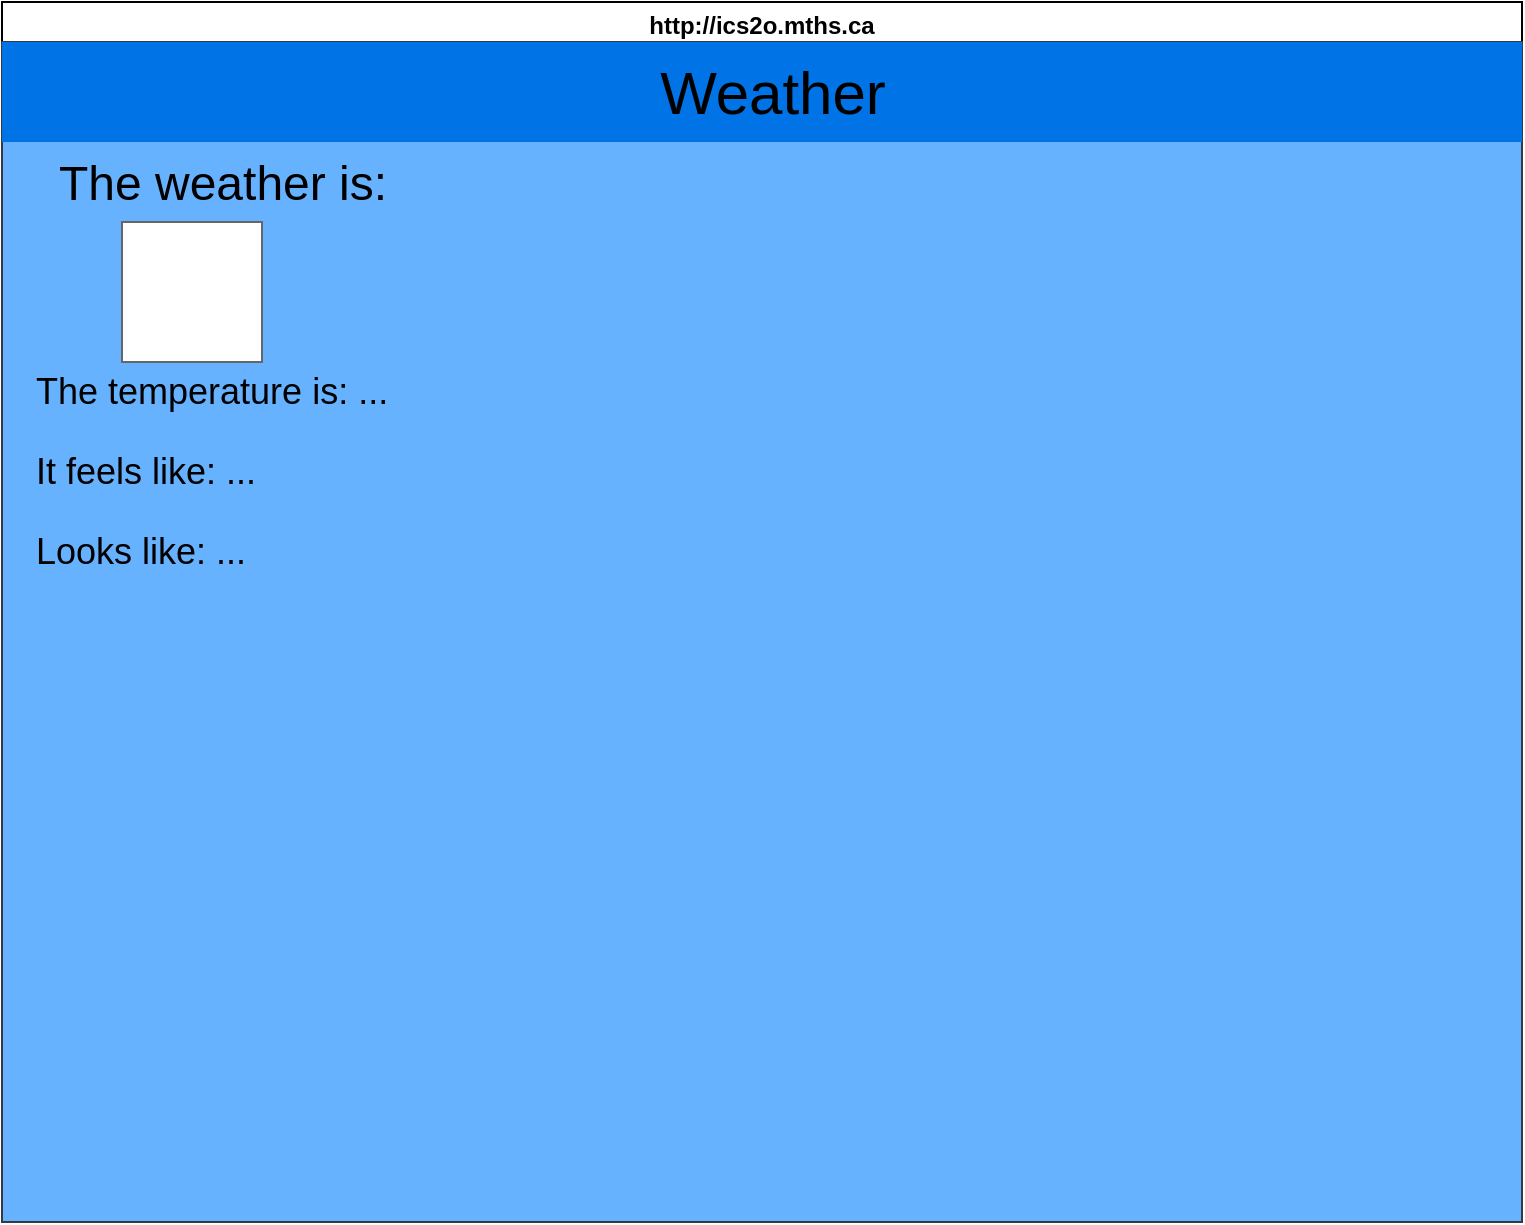 <mxfile>
    <diagram name="Page-1" id="1VTvxivwpSPhkvNJXZJ3">
        <mxGraphModel dx="1086" dy="751" grid="1" gridSize="10" guides="1" tooltips="1" connect="1" arrows="1" fold="1" page="1" pageScale="1" pageWidth="850" pageHeight="1100" background="#ffffff" math="0" shadow="0">
            <root>
                <mxCell id="sueAwKAaTNoMhfTQWeYg-0"/>
                <mxCell id="sueAwKAaTNoMhfTQWeYg-1" parent="sueAwKAaTNoMhfTQWeYg-0"/>
                <mxCell id="sueAwKAaTNoMhfTQWeYg-2" value="http://ics2o.mths.ca" style="swimlane;whiteSpace=wrap;html=1;strokeColor=#000000;strokeWidth=1;gradientColor=none;perimeterSpacing=0;glass=0;labelBackgroundColor=none;labelBorderColor=none;" parent="sueAwKAaTNoMhfTQWeYg-1" vertex="1">
                    <mxGeometry x="40" y="40" width="760" height="610" as="geometry"/>
                </mxCell>
                <mxCell id="sueAwKAaTNoMhfTQWeYg-3" value="" style="whiteSpace=wrap;html=1;glass=0;labelBackgroundColor=none;labelBorderColor=none;fontSize=22;fillColor=#66B2FF;strokeColor=#36393d;" parent="sueAwKAaTNoMhfTQWeYg-2" vertex="1">
                    <mxGeometry y="20" width="760" height="590" as="geometry"/>
                </mxCell>
                <mxCell id="sueAwKAaTNoMhfTQWeYg-4" value="" style="whiteSpace=wrap;html=1;fontSize=22;fillColor=#0073E6;strokeColor=none;gradientColor=none;" parent="sueAwKAaTNoMhfTQWeYg-2" vertex="1">
                    <mxGeometry y="20" width="760" height="50" as="geometry"/>
                </mxCell>
                <mxCell id="sueAwKAaTNoMhfTQWeYg-8" value="&lt;span style=&quot;font-size: 24px;&quot;&gt;The weather is:&lt;/span&gt;" style="text;html=1;align=center;verticalAlign=middle;resizable=0;points=[];autosize=1;fontSize=26;fontColor=#000000;" parent="sueAwKAaTNoMhfTQWeYg-2" vertex="1">
                    <mxGeometry x="15" y="70" width="190" height="40" as="geometry"/>
                </mxCell>
                <mxCell id="sueAwKAaTNoMhfTQWeYg-14" value="The temperature is: ..." style="text;strokeColor=none;align=left;fillColor=none;html=1;verticalAlign=middle;whiteSpace=wrap;rounded=0;fontSize=18;fontColor=#000000;" parent="sueAwKAaTNoMhfTQWeYg-2" vertex="1">
                    <mxGeometry x="15" y="180" width="530" height="30" as="geometry"/>
                </mxCell>
                <mxCell id="sueAwKAaTNoMhfTQWeYg-15" value="Weather" style="text;html=1;align=center;verticalAlign=middle;resizable=0;points=[];autosize=1;fontSize=30;fontColor=#000000;" parent="sueAwKAaTNoMhfTQWeYg-2" vertex="1">
                    <mxGeometry x="315" y="20" width="140" height="50" as="geometry"/>
                </mxCell>
                <mxCell id="1" value="It feels like: ..." style="text;strokeColor=none;align=left;fillColor=none;html=1;verticalAlign=middle;whiteSpace=wrap;rounded=0;fontSize=18;fontColor=#000000;" vertex="1" parent="sueAwKAaTNoMhfTQWeYg-2">
                    <mxGeometry x="15" y="220" width="530" height="30" as="geometry"/>
                </mxCell>
                <mxCell id="2" value="Looks like: ..." style="text;strokeColor=none;align=left;fillColor=none;html=1;verticalAlign=middle;whiteSpace=wrap;rounded=0;fontSize=18;fontColor=#000000;" vertex="1" parent="sueAwKAaTNoMhfTQWeYg-2">
                    <mxGeometry x="15" y="260" width="530" height="30" as="geometry"/>
                </mxCell>
                <mxCell id="3" value="" style="whiteSpace=wrap;html=1;fillColor=#FFFFFF;fontColor=#333333;strokeColor=#666666;" vertex="1" parent="sueAwKAaTNoMhfTQWeYg-2">
                    <mxGeometry x="60" y="110" width="70" height="70" as="geometry"/>
                </mxCell>
            </root>
        </mxGraphModel>
    </diagram>
    <diagram name="Page-2" id="q9IHcMU-pGxCGzKjIp-e">
        <mxGraphModel dx="1086" dy="751" grid="1" gridSize="10" guides="1" tooltips="1" connect="1" arrows="1" fold="1" page="1" pageScale="1" pageWidth="850" pageHeight="1100" background="#ffffff" math="0" shadow="0">
            <root>
                <mxCell id="_vuskze8fampd5jpOSTd-0"/>
                <mxCell id="_vuskze8fampd5jpOSTd-1" parent="_vuskze8fampd5jpOSTd-0"/>
                <mxCell id="_vuskze8fampd5jpOSTd-2" value="http://ics2o.mths.ca" style="swimlane;whiteSpace=wrap;html=1;strokeColor=#000000;strokeWidth=1;gradientColor=none;perimeterSpacing=0;glass=0;labelBackgroundColor=none;labelBorderColor=none;" vertex="1" parent="_vuskze8fampd5jpOSTd-1">
                    <mxGeometry x="40" y="40" width="760" height="610" as="geometry"/>
                </mxCell>
                <mxCell id="_vuskze8fampd5jpOSTd-3" value="" style="whiteSpace=wrap;html=1;glass=0;labelBackgroundColor=none;labelBorderColor=none;fontSize=22;fillColor=#66B2FF;strokeColor=#36393d;" vertex="1" parent="_vuskze8fampd5jpOSTd-2">
                    <mxGeometry y="20" width="760" height="590" as="geometry"/>
                </mxCell>
                <mxCell id="_vuskze8fampd5jpOSTd-4" value="" style="whiteSpace=wrap;html=1;fontSize=22;fillColor=#0073E6;strokeColor=none;gradientColor=none;" vertex="1" parent="_vuskze8fampd5jpOSTd-2">
                    <mxGeometry y="20" width="760" height="50" as="geometry"/>
                </mxCell>
                <mxCell id="_vuskze8fampd5jpOSTd-5" value="&lt;span style=&quot;font-size: 24px;&quot;&gt;The weather is:&lt;/span&gt;" style="text;html=1;align=center;verticalAlign=middle;resizable=0;points=[];autosize=1;fontSize=26;fontColor=#000000;" vertex="1" parent="_vuskze8fampd5jpOSTd-2">
                    <mxGeometry x="15" y="70" width="190" height="40" as="geometry"/>
                </mxCell>
                <mxCell id="_vuskze8fampd5jpOSTd-6" value="The temperature is: 23°C" style="text;strokeColor=none;align=left;fillColor=none;html=1;verticalAlign=middle;whiteSpace=wrap;rounded=0;fontSize=18;fontColor=#000000;" vertex="1" parent="_vuskze8fampd5jpOSTd-2">
                    <mxGeometry x="15" y="180" width="530" height="30" as="geometry"/>
                </mxCell>
                <mxCell id="_vuskze8fampd5jpOSTd-7" value="Weather" style="text;html=1;align=center;verticalAlign=middle;resizable=0;points=[];autosize=1;fontSize=30;fontColor=#000000;" vertex="1" parent="_vuskze8fampd5jpOSTd-2">
                    <mxGeometry x="315" y="20" width="140" height="50" as="geometry"/>
                </mxCell>
                <mxCell id="_vuskze8fampd5jpOSTd-8" value="It feels like: 22°C" style="text;strokeColor=none;align=left;fillColor=none;html=1;verticalAlign=middle;whiteSpace=wrap;rounded=0;fontSize=18;fontColor=#000000;" vertex="1" parent="_vuskze8fampd5jpOSTd-2">
                    <mxGeometry x="15" y="220" width="530" height="30" as="geometry"/>
                </mxCell>
                <mxCell id="_vuskze8fampd5jpOSTd-9" value="Looks like: Overcast" style="text;strokeColor=none;align=left;fillColor=none;html=1;verticalAlign=middle;whiteSpace=wrap;rounded=0;fontSize=18;fontColor=#000000;" vertex="1" parent="_vuskze8fampd5jpOSTd-2">
                    <mxGeometry x="15" y="260" width="530" height="30" as="geometry"/>
                </mxCell>
                <mxCell id="_vuskze8fampd5jpOSTd-10" value="" style="whiteSpace=wrap;html=1;fillColor=#FFFFFF;fontColor=#333333;strokeColor=#666666;" vertex="1" parent="_vuskze8fampd5jpOSTd-2">
                    <mxGeometry x="60" y="110" width="70" height="70" as="geometry"/>
                </mxCell>
                <mxCell id="skvQQKNe9NMkhXDQxapk-0" value="" style="ellipse;whiteSpace=wrap;html=1;strokeColor=none;fillColor=#B3B3B3;" vertex="1" parent="_vuskze8fampd5jpOSTd-2">
                    <mxGeometry x="66.66" y="135" width="30" height="30" as="geometry"/>
                </mxCell>
                <mxCell id="skvQQKNe9NMkhXDQxapk-12" value="" style="group" vertex="1" connectable="0" parent="_vuskze8fampd5jpOSTd-2">
                    <mxGeometry x="76.66" y="115" width="46.67" height="60" as="geometry"/>
                </mxCell>
                <mxCell id="skvQQKNe9NMkhXDQxapk-3" value="" style="ellipse;whiteSpace=wrap;html=1;strokeColor=none;fillColor=#B3B3B3;" vertex="1" parent="skvQQKNe9NMkhXDQxapk-12">
                    <mxGeometry width="33.336" height="33.333" as="geometry"/>
                </mxCell>
                <mxCell id="skvQQKNe9NMkhXDQxapk-2" value="" style="ellipse;whiteSpace=wrap;html=1;strokeColor=none;fillColor=#B3B3B3;" vertex="1" parent="skvQQKNe9NMkhXDQxapk-12">
                    <mxGeometry x="13.334" y="20" width="33.336" height="33.333" as="geometry"/>
                </mxCell>
                <mxCell id="skvQQKNe9NMkhXDQxapk-5" value="" style="ellipse;whiteSpace=wrap;html=1;strokeColor=none;fillColor=#B3B3B3;" vertex="1" parent="skvQQKNe9NMkhXDQxapk-12">
                    <mxGeometry y="26.667" width="33.336" height="33.333" as="geometry"/>
                </mxCell>
            </root>
        </mxGraphModel>
    </diagram>
</mxfile>